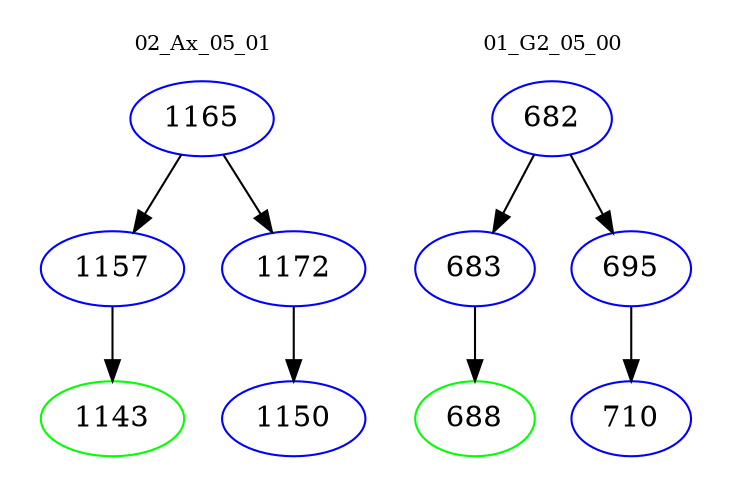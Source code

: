 digraph{
subgraph cluster_0 {
color = white
label = "02_Ax_05_01";
fontsize=10;
T0_1165 [label="1165", color="blue"]
T0_1165 -> T0_1157 [color="black"]
T0_1157 [label="1157", color="blue"]
T0_1157 -> T0_1143 [color="black"]
T0_1143 [label="1143", color="green"]
T0_1165 -> T0_1172 [color="black"]
T0_1172 [label="1172", color="blue"]
T0_1172 -> T0_1150 [color="black"]
T0_1150 [label="1150", color="blue"]
}
subgraph cluster_1 {
color = white
label = "01_G2_05_00";
fontsize=10;
T1_682 [label="682", color="blue"]
T1_682 -> T1_683 [color="black"]
T1_683 [label="683", color="blue"]
T1_683 -> T1_688 [color="black"]
T1_688 [label="688", color="green"]
T1_682 -> T1_695 [color="black"]
T1_695 [label="695", color="blue"]
T1_695 -> T1_710 [color="black"]
T1_710 [label="710", color="blue"]
}
}
